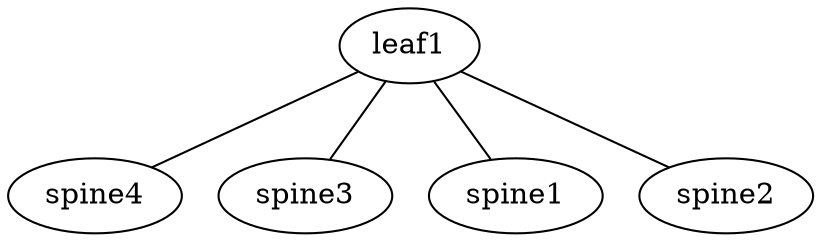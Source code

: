 graph G {
    "leaf1":"Fo0/0/0/1" -- "spine4":"Fo0/0/0/8";
    "leaf1":"Fo0/0/0/12" -- "spine3":"Fo0/0/0/3";
    "leaf1":"Fo0/0/0/7" -- "spine1":"Fo0/0/0/7";
    "leaf1":"Fo0/0/0/7" -- "spine2":"Fo0/0/0/5";
}
